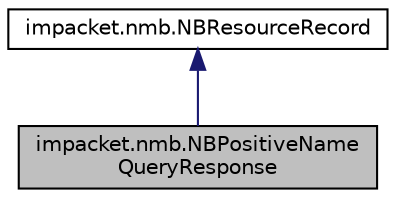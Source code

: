 digraph "impacket.nmb.NBPositiveNameQueryResponse"
{
  edge [fontname="Helvetica",fontsize="10",labelfontname="Helvetica",labelfontsize="10"];
  node [fontname="Helvetica",fontsize="10",shape=record];
  Node2 [label="impacket.nmb.NBPositiveName\lQueryResponse",height=0.2,width=0.4,color="black", fillcolor="grey75", style="filled", fontcolor="black"];
  Node3 -> Node2 [dir="back",color="midnightblue",fontsize="10",style="solid",fontname="Helvetica"];
  Node3 [label="impacket.nmb.NBResourceRecord",height=0.2,width=0.4,color="black", fillcolor="white", style="filled",URL="$classimpacket_1_1nmb_1_1_n_b_resource_record.html"];
}
